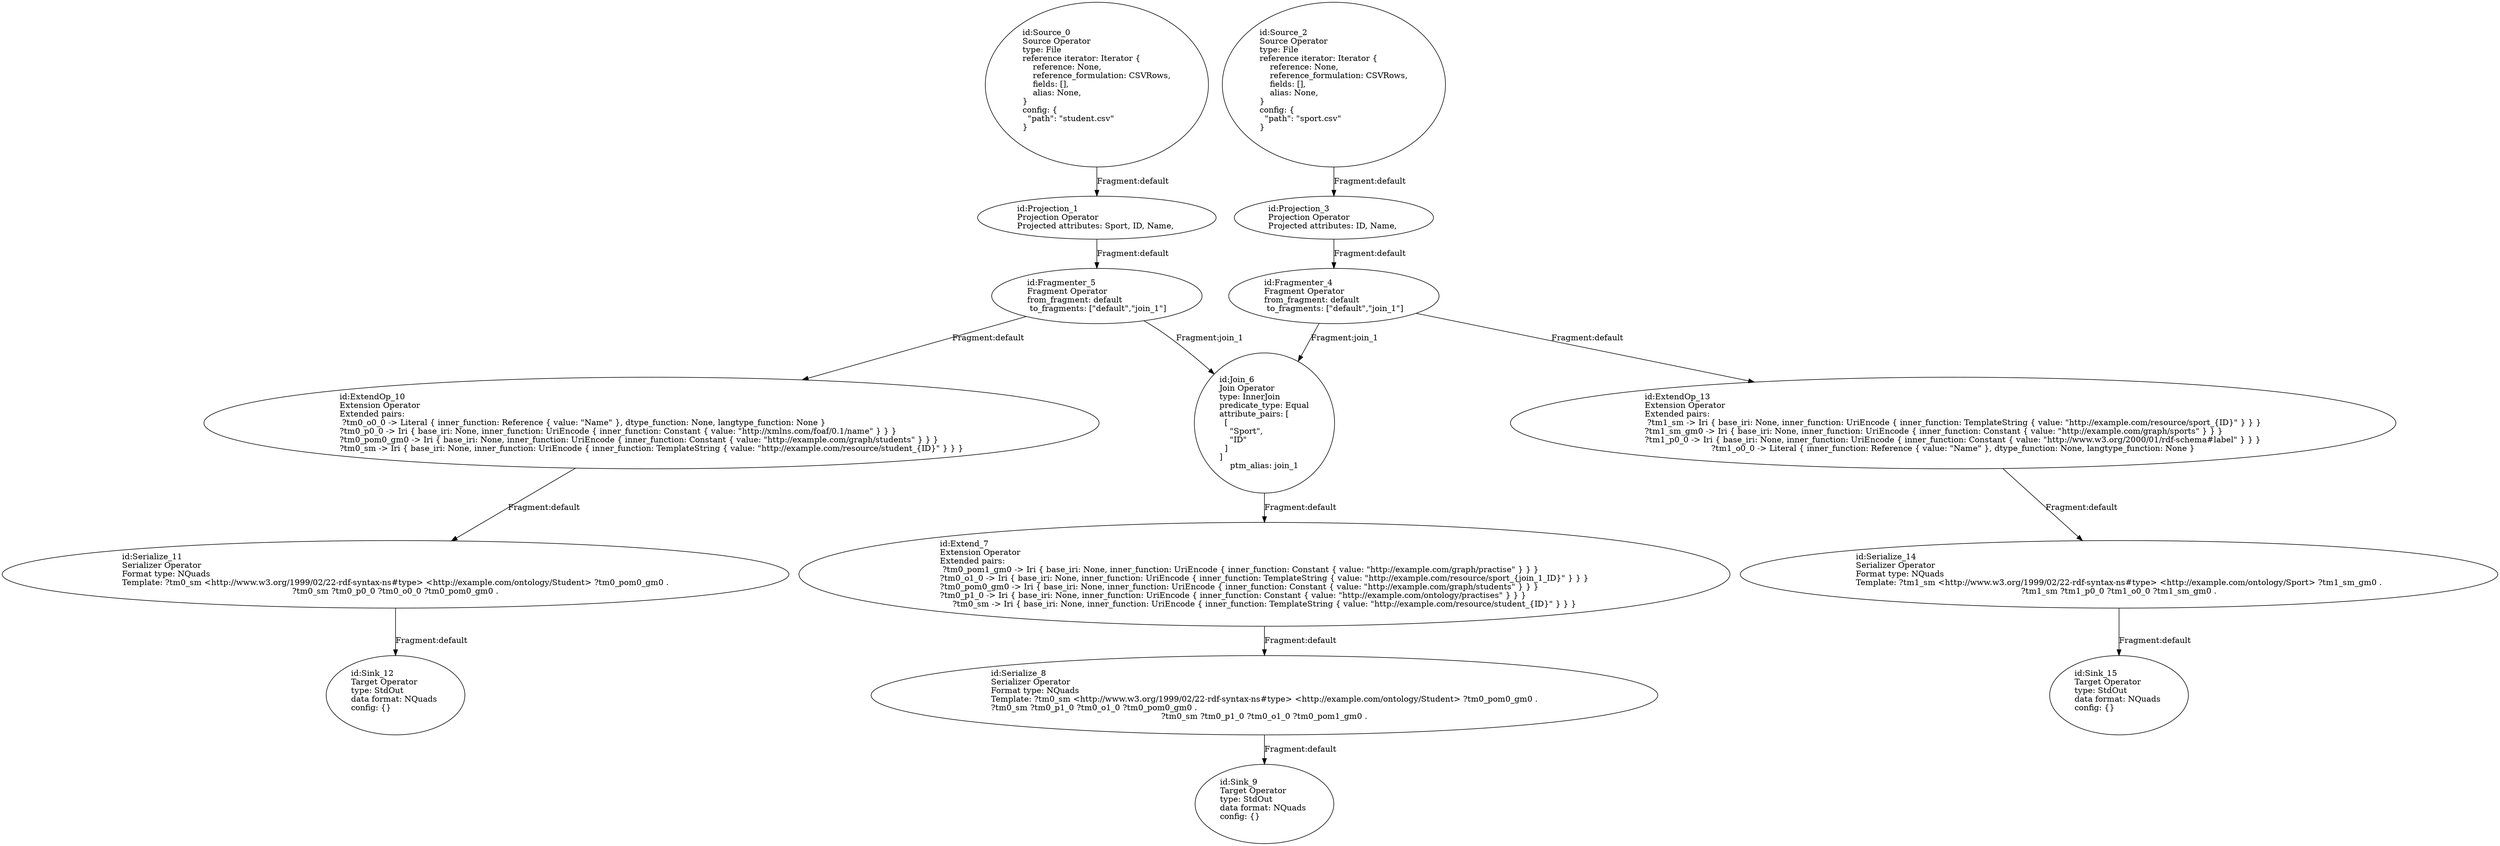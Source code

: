 digraph {
    0 [ label = "id:Source_0 \lSource Operator\ltype: File \lreference iterator: Iterator {\l    reference: None,\l    reference_formulation: CSVRows,\l    fields: [],\l    alias: None,\l} \lconfig: {\l  \"path\": \"student.csv\"\l}\l             " ]
    1 [ label = "id:Projection_1 \lProjection Operator\lProjected attributes: Sport, ID, Name, " ]
    2 [ label = "id:Source_2 \lSource Operator\ltype: File \lreference iterator: Iterator {\l    reference: None,\l    reference_formulation: CSVRows,\l    fields: [],\l    alias: None,\l} \lconfig: {\l  \"path\": \"sport.csv\"\l}\l             " ]
    3 [ label = "id:Projection_3 \lProjection Operator\lProjected attributes: ID, Name, " ]
    4 [ label = "id:Fragmenter_4 \lFragment Operator\lfrom_fragment: default \l to_fragments: [\"default\",\"join_1\"]" ]
    5 [ label = "id:Fragmenter_5 \lFragment Operator\lfrom_fragment: default \l to_fragments: [\"default\",\"join_1\"]" ]
    6 [ label = "id:Join_6 \lJoin Operator\ltype: InnerJoin\lpredicate_type: Equal\lattribute_pairs: [\l  [\l    \"Sport\",\l    \"ID\"\l  ]\l]\lptm_alias: join_1" ]
    7 [ label = "id:Extend_7 \lExtension Operator\lExtended pairs: \l ?tm0_pom1_gm0 -> Iri { base_iri: None, inner_function: UriEncode { inner_function: Constant { value: \"http://example.com/graph/practise\" } } }\l?tm0_o1_0 -> Iri { base_iri: None, inner_function: UriEncode { inner_function: TemplateString { value: \"http://example.com/resource/sport_{join_1_ID}\" } } }\l?tm0_pom0_gm0 -> Iri { base_iri: None, inner_function: UriEncode { inner_function: Constant { value: \"http://example.com/graph/students\" } } }\l?tm0_p1_0 -> Iri { base_iri: None, inner_function: UriEncode { inner_function: Constant { value: \"http://example.com/ontology/practises\" } } }\l?tm0_sm -> Iri { base_iri: None, inner_function: UriEncode { inner_function: TemplateString { value: \"http://example.com/resource/student_{ID}\" } } }" ]
    8 [ label = "id:Serialize_8 \lSerializer Operator\lFormat type: NQuads\lTemplate: ?tm0_sm <http://www.w3.org/1999/02/22-rdf-syntax-ns#type> <http://example.com/ontology/Student> ?tm0_pom0_gm0 .\l?tm0_sm ?tm0_p1_0 ?tm0_o1_0 ?tm0_pom0_gm0 .\l?tm0_sm ?tm0_p1_0 ?tm0_o1_0 ?tm0_pom1_gm0 ." ]
    9 [ label = "id:Sink_9 \lTarget Operator\ltype: StdOut \ldata format: NQuads \lconfig: {}\l             " ]
    10 [ label = "id:ExtendOp_10 \lExtension Operator\lExtended pairs: \l ?tm0_o0_0 -> Literal { inner_function: Reference { value: \"Name\" }, dtype_function: None, langtype_function: None }\l?tm0_p0_0 -> Iri { base_iri: None, inner_function: UriEncode { inner_function: Constant { value: \"http://xmlns.com/foaf/0.1/name\" } } }\l?tm0_pom0_gm0 -> Iri { base_iri: None, inner_function: UriEncode { inner_function: Constant { value: \"http://example.com/graph/students\" } } }\l?tm0_sm -> Iri { base_iri: None, inner_function: UriEncode { inner_function: TemplateString { value: \"http://example.com/resource/student_{ID}\" } } }" ]
    11 [ label = "id:Serialize_11 \lSerializer Operator\lFormat type: NQuads\lTemplate: ?tm0_sm <http://www.w3.org/1999/02/22-rdf-syntax-ns#type> <http://example.com/ontology/Student> ?tm0_pom0_gm0 .\l?tm0_sm ?tm0_p0_0 ?tm0_o0_0 ?tm0_pom0_gm0 ." ]
    12 [ label = "id:Sink_12 \lTarget Operator\ltype: StdOut \ldata format: NQuads \lconfig: {}\l             " ]
    13 [ label = "id:ExtendOp_13 \lExtension Operator\lExtended pairs: \l ?tm1_sm -> Iri { base_iri: None, inner_function: UriEncode { inner_function: TemplateString { value: \"http://example.com/resource/sport_{ID}\" } } }\l?tm1_sm_gm0 -> Iri { base_iri: None, inner_function: UriEncode { inner_function: Constant { value: \"http://example.com/graph/sports\" } } }\l?tm1_p0_0 -> Iri { base_iri: None, inner_function: UriEncode { inner_function: Constant { value: \"http://www.w3.org/2000/01/rdf-schema#label\" } } }\l?tm1_o0_0 -> Literal { inner_function: Reference { value: \"Name\" }, dtype_function: None, langtype_function: None }" ]
    14 [ label = "id:Serialize_14 \lSerializer Operator\lFormat type: NQuads\lTemplate: ?tm1_sm <http://www.w3.org/1999/02/22-rdf-syntax-ns#type> <http://example.com/ontology/Sport> ?tm1_sm_gm0 .\l?tm1_sm ?tm1_p0_0 ?tm1_o0_0 ?tm1_sm_gm0 ." ]
    15 [ label = "id:Sink_15 \lTarget Operator\ltype: StdOut \ldata format: NQuads \lconfig: {}\l             " ]
    0 -> 1 [ label = "Fragment:default" ]
    2 -> 3 [ label = "Fragment:default" ]
    3 -> 4 [ label = "Fragment:default" ]
    1 -> 5 [ label = "Fragment:default" ]
    5 -> 6 [ label = "Fragment:join_1" ]
    4 -> 6 [ label = "Fragment:join_1" ]
    6 -> 7 [ label = "Fragment:default" ]
    7 -> 8 [ label = "Fragment:default" ]
    8 -> 9 [ label = "Fragment:default" ]
    5 -> 10 [ label = "Fragment:default" ]
    10 -> 11 [ label = "Fragment:default" ]
    11 -> 12 [ label = "Fragment:default" ]
    4 -> 13 [ label = "Fragment:default" ]
    13 -> 14 [ label = "Fragment:default" ]
    14 -> 15 [ label = "Fragment:default" ]
}
